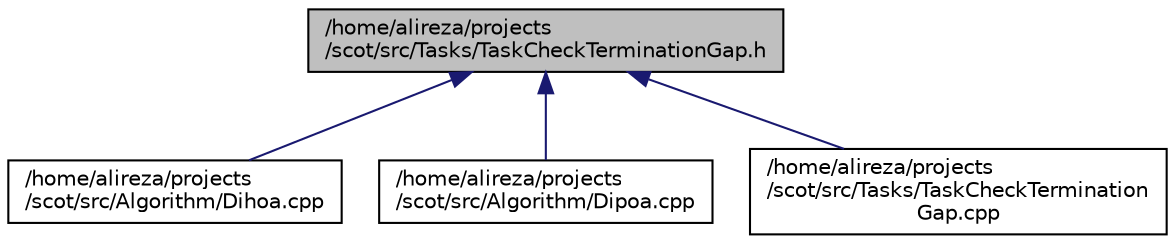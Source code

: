 digraph "/home/alireza/projects/scot/src/Tasks/TaskCheckTerminationGap.h"
{
 // LATEX_PDF_SIZE
  edge [fontname="Helvetica",fontsize="10",labelfontname="Helvetica",labelfontsize="10"];
  node [fontname="Helvetica",fontsize="10",shape=record];
  Node1 [label="/home/alireza/projects\l/scot/src/Tasks/TaskCheckTerminationGap.h",height=0.2,width=0.4,color="black", fillcolor="grey75", style="filled", fontcolor="black",tooltip=" "];
  Node1 -> Node2 [dir="back",color="midnightblue",fontsize="10",style="solid",fontname="Helvetica"];
  Node2 [label="/home/alireza/projects\l/scot/src/Algorithm/Dihoa.cpp",height=0.2,width=0.4,color="black", fillcolor="white", style="filled",URL="$Dihoa_8cpp.html",tooltip=" "];
  Node1 -> Node3 [dir="back",color="midnightblue",fontsize="10",style="solid",fontname="Helvetica"];
  Node3 [label="/home/alireza/projects\l/scot/src/Algorithm/Dipoa.cpp",height=0.2,width=0.4,color="black", fillcolor="white", style="filled",URL="$Dipoa_8cpp.html",tooltip=" "];
  Node1 -> Node4 [dir="back",color="midnightblue",fontsize="10",style="solid",fontname="Helvetica"];
  Node4 [label="/home/alireza/projects\l/scot/src/Tasks/TaskCheckTermination\lGap.cpp",height=0.2,width=0.4,color="black", fillcolor="white", style="filled",URL="$TaskCheckTerminationGap_8cpp.html",tooltip=" "];
}
